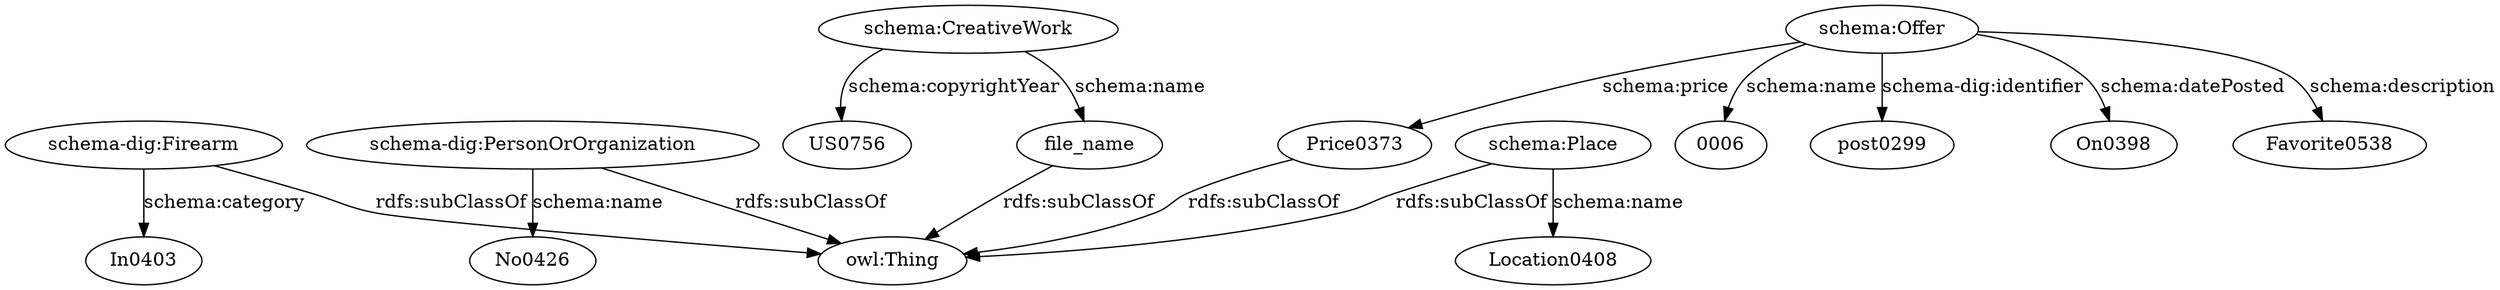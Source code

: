 digraph {
  In0403 [type=attribute_name,label=In0403]
  "schema-dig:Firearm1" [type=class_uri,label="schema-dig:Firearm"]
  No0426 [type=attribute_name,label=No0426]
  "schema-dig:PersonOrOrganization1" [type=class_uri,label="schema-dig:PersonOrOrganization"]
  US0756 [type=attribute_name,label=US0756]
  "schema:CreativeWork1" [type=class_uri,label="schema:CreativeWork"]
  file_name [type=attribute_name,label=file_name]
  post0299 [type=attribute_name,label=post0299]
  "schema:Offer1" [type=class_uri,label="schema:Offer"]
  On0398 [type=attribute_name,label=On0398]
  Favorite0538 [type=attribute_name,label=Favorite0538]
  "0006" [type=attribute_name,label="0006"]
  Price0373 [type=attribute_name,label=Price0373]
  Location0408 [type=attribute_name,label=Location0408]
  "schema:Place1" [type=class_uri,label="schema:Place"]
  "owl:Thing" [type=special,label="owl:Thing"]
  "schema-dig:Firearm1" -> In0403 [label="schema:category",type=st_property_uri]
  "schema-dig:PersonOrOrganization1" -> No0426 [label="schema:name",type=st_property_uri]
  "schema:CreativeWork1" -> US0756 [label="schema:copyrightYear",type=st_property_uri]
  "schema:CreativeWork1" -> file_name [label="schema:name",type=st_property_uri]
  "schema:Offer1" -> post0299 [label="schema-dig:identifier",type=st_property_uri]
  "schema:Offer1" -> On0398 [label="schema:datePosted",type=st_property_uri]
  "schema:Offer1" -> Favorite0538 [label="schema:description",type=st_property_uri]
  "schema:Offer1" -> "0006" [label="schema:name",type=st_property_uri]
  "schema:Offer1" -> Price0373 [label="schema:price",type=st_property_uri]
  "schema:Place1" -> Location0408 [label="schema:name",type=st_property_uri]
  "schema-dig:Firearm1" -> "owl:Thing" [label="rdfs:subClassOf",type=inherited,weight=0.3333333333333333]
  "schema-dig:PersonOrOrganization1" -> "owl:Thing" [label="rdfs:subClassOf",type=inherited,weight=0.3333333333333333]
  file_name -> "owl:Thing" [label="rdfs:subClassOf",type=inherited,weight=0.3333333333333333]
  Price0373 -> "owl:Thing" [label="rdfs:subClassOf",type=inherited,weight=0.3333333333333333]
  "schema:Place1" -> "owl:Thing" [label="rdfs:subClassOf",type=inherited,weight=0.3333333333333333]
}
